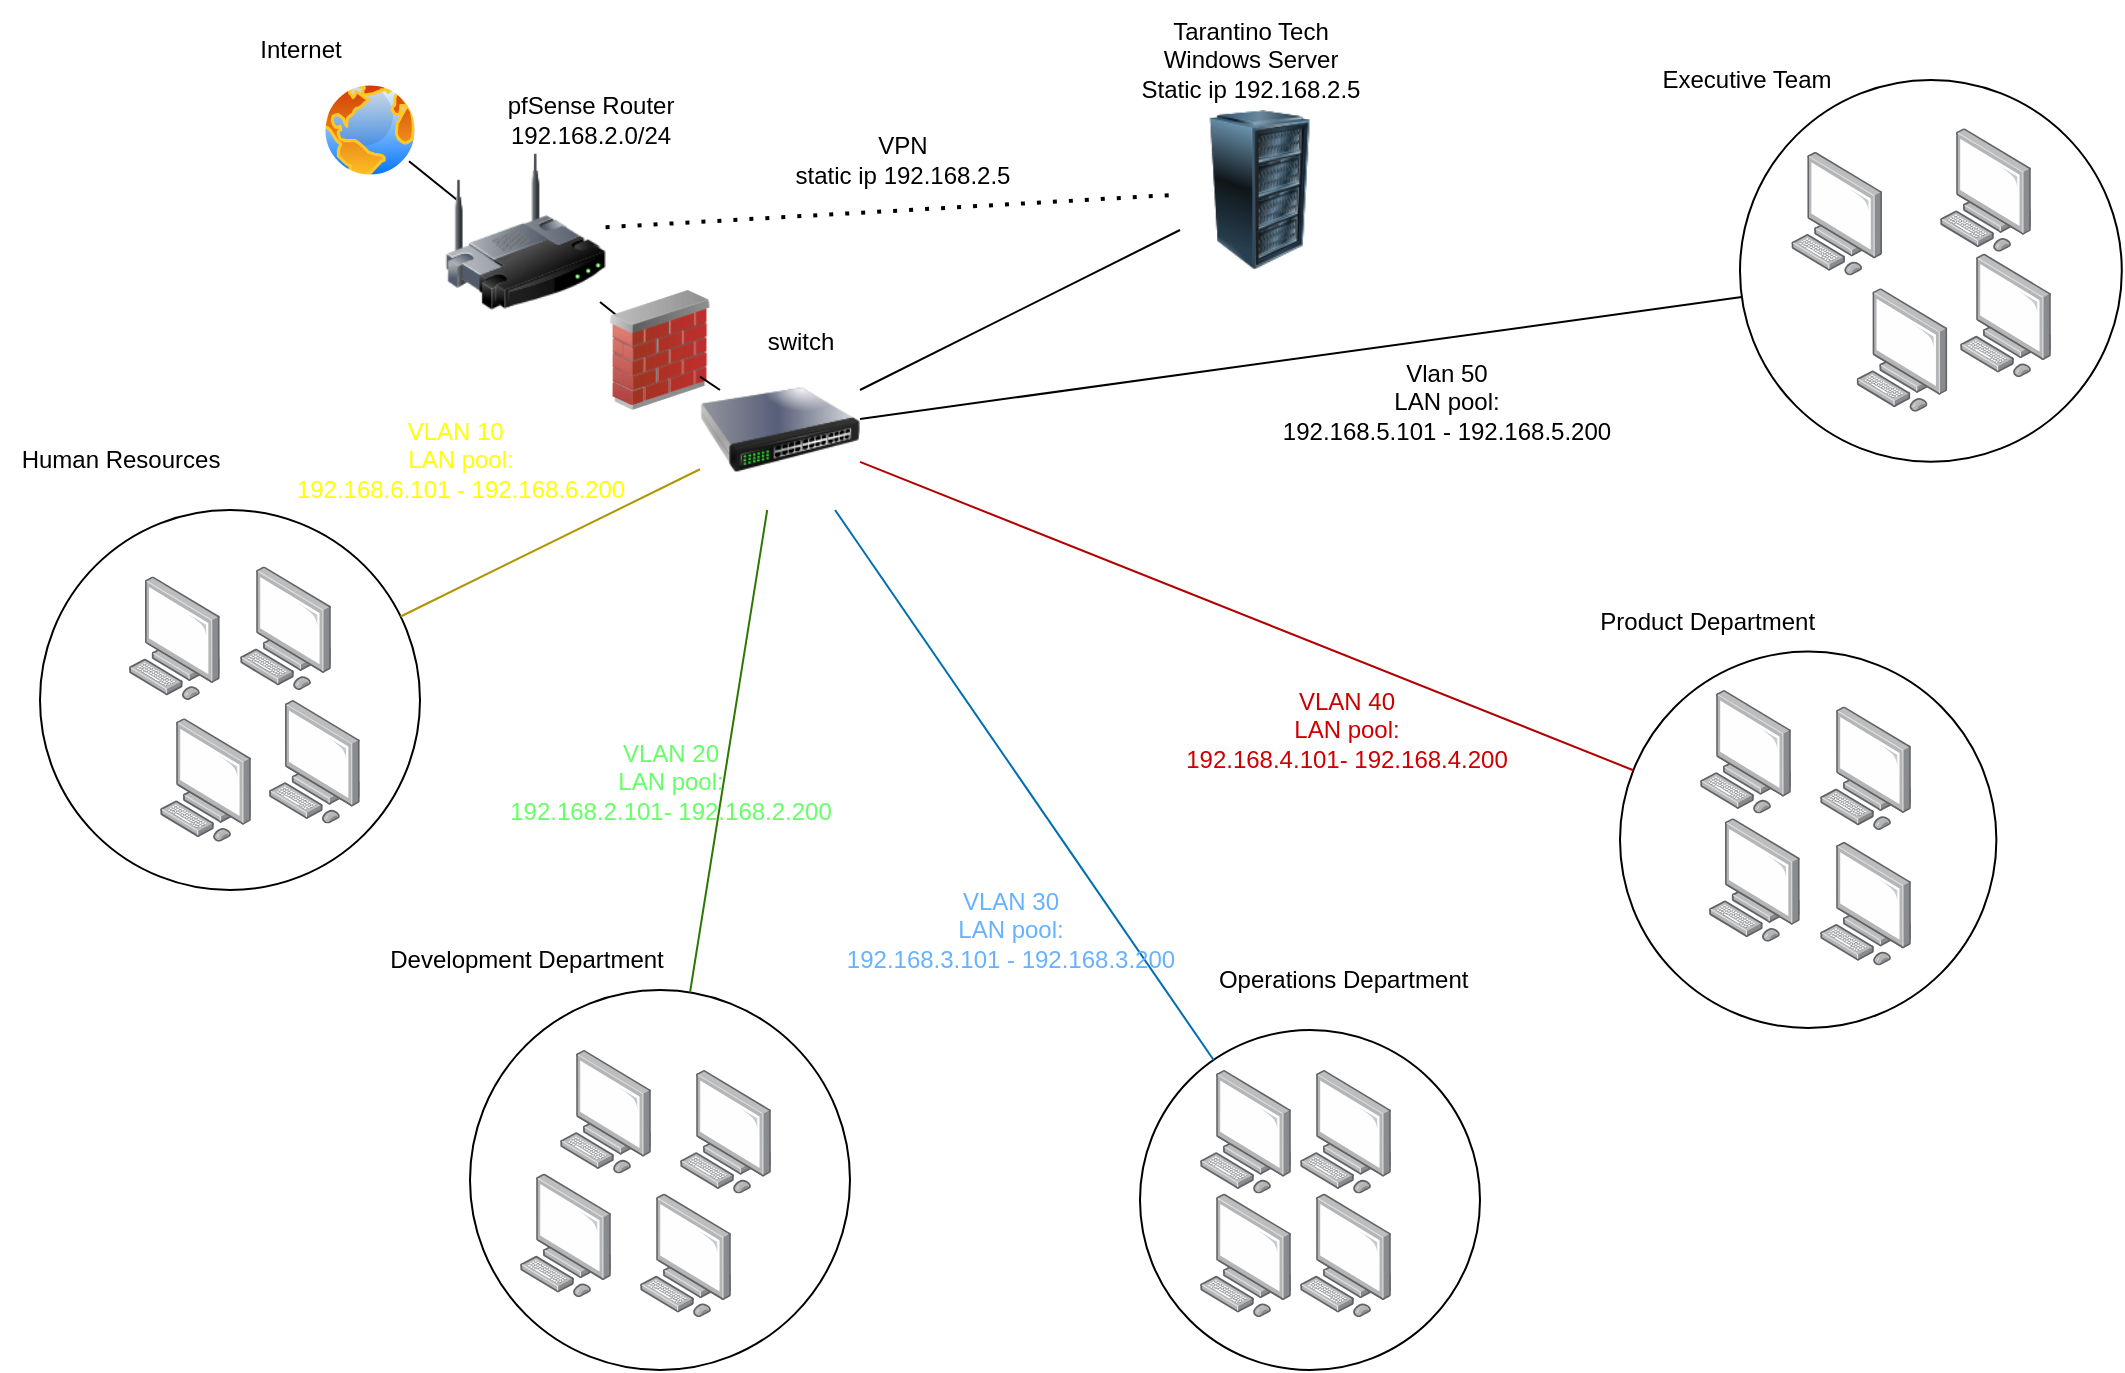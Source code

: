 <mxfile>
    <diagram id="SEbRtDJ4213BWorLaPYt" name="Page-1">
        <mxGraphModel dx="2236" dy="732" grid="1" gridSize="10" guides="1" tooltips="1" connect="1" arrows="1" fold="1" page="1" pageScale="1" pageWidth="850" pageHeight="1100" math="0" shadow="0">
            <root>
                <mxCell id="0"/>
                <mxCell id="1" parent="0"/>
                <mxCell id="2" value="" style="aspect=fixed;perimeter=ellipsePerimeter;html=1;align=center;shadow=0;dashed=0;spacingTop=3;image;image=img/lib/active_directory/internet_globe.svg;" vertex="1" parent="1">
                    <mxGeometry x="50" y="45.0" width="50" height="50" as="geometry"/>
                </mxCell>
                <mxCell id="5" value="" style="image;html=1;image=img/lib/clip_art/computers/Server_Rack_128x128.png" vertex="1" parent="1">
                    <mxGeometry x="480" y="60.0" width="80" height="80" as="geometry"/>
                </mxCell>
                <mxCell id="14" value="" style="points=[];aspect=fixed;html=1;align=center;shadow=0;dashed=0;image;image=img/lib/allied_telesis/computer_and_terminals/Personal_Computer.svg;" vertex="1" parent="1">
                    <mxGeometry x="150" y="591.8" width="45.6" height="61.8" as="geometry"/>
                </mxCell>
                <mxCell id="15" value="" style="points=[];aspect=fixed;html=1;align=center;shadow=0;dashed=0;image;image=img/lib/allied_telesis/computer_and_terminals/Personal_Computer.svg;" vertex="1" parent="1">
                    <mxGeometry x="170" y="530" width="45.6" height="61.8" as="geometry"/>
                </mxCell>
                <mxCell id="16" value="" style="points=[];aspect=fixed;html=1;align=center;shadow=0;dashed=0;image;image=img/lib/allied_telesis/computer_and_terminals/Personal_Computer.svg;" vertex="1" parent="1">
                    <mxGeometry x="490" y="601.8" width="45.6" height="61.8" as="geometry"/>
                </mxCell>
                <mxCell id="17" value="" style="points=[];aspect=fixed;html=1;align=center;shadow=0;dashed=0;image;image=img/lib/allied_telesis/computer_and_terminals/Personal_Computer.svg;" vertex="1" parent="1">
                    <mxGeometry x="540" y="601.8" width="45.6" height="61.8" as="geometry"/>
                </mxCell>
                <mxCell id="18" value="" style="points=[];aspect=fixed;html=1;align=center;shadow=0;dashed=0;image;image=img/lib/allied_telesis/computer_and_terminals/Personal_Computer.svg;" vertex="1" parent="1">
                    <mxGeometry x="490" y="540" width="45.6" height="61.8" as="geometry"/>
                </mxCell>
                <mxCell id="19" value="" style="points=[];aspect=fixed;html=1;align=center;shadow=0;dashed=0;image;image=img/lib/allied_telesis/computer_and_terminals/Personal_Computer.svg;" vertex="1" parent="1">
                    <mxGeometry x="540" y="540" width="45.6" height="61.8" as="geometry"/>
                </mxCell>
                <mxCell id="20" value="" style="points=[];aspect=fixed;html=1;align=center;shadow=0;dashed=0;image;image=img/lib/allied_telesis/computer_and_terminals/Personal_Computer.svg;" vertex="1" parent="1">
                    <mxGeometry x="24.4" y="355" width="45.6" height="61.8" as="geometry"/>
                </mxCell>
                <mxCell id="21" value="" style="points=[];aspect=fixed;html=1;align=center;shadow=0;dashed=0;image;image=img/lib/allied_telesis/computer_and_terminals/Personal_Computer.svg;" vertex="1" parent="1">
                    <mxGeometry x="-45.6" y="293.2" width="45.6" height="61.8" as="geometry"/>
                </mxCell>
                <mxCell id="22" value="" style="points=[];aspect=fixed;html=1;align=center;shadow=0;dashed=0;image;image=img/lib/allied_telesis/computer_and_terminals/Personal_Computer.svg;" vertex="1" parent="1">
                    <mxGeometry x="10" y="288.2" width="45.6" height="61.8" as="geometry"/>
                </mxCell>
                <mxCell id="23" value="" style="points=[];aspect=fixed;html=1;align=center;shadow=0;dashed=0;image;image=img/lib/allied_telesis/computer_and_terminals/Personal_Computer.svg;" vertex="1" parent="1">
                    <mxGeometry x="-30" y="364.1" width="45.6" height="61.8" as="geometry"/>
                </mxCell>
                <mxCell id="24" value="" style="points=[];aspect=fixed;html=1;align=center;shadow=0;dashed=0;image;image=img/lib/allied_telesis/computer_and_terminals/Personal_Computer.svg;" vertex="1" parent="1">
                    <mxGeometry x="744.4" y="414.1" width="45.6" height="61.8" as="geometry"/>
                </mxCell>
                <mxCell id="25" value="" style="points=[];aspect=fixed;html=1;align=center;shadow=0;dashed=0;image;image=img/lib/allied_telesis/computer_and_terminals/Personal_Computer.svg;" vertex="1" parent="1">
                    <mxGeometry x="800" y="425.9" width="45.6" height="61.8" as="geometry"/>
                </mxCell>
                <mxCell id="26" value="" style="points=[];aspect=fixed;html=1;align=center;shadow=0;dashed=0;image;image=img/lib/allied_telesis/computer_and_terminals/Personal_Computer.svg;" vertex="1" parent="1">
                    <mxGeometry x="740" y="350" width="45.6" height="61.8" as="geometry"/>
                </mxCell>
                <mxCell id="27" value="" style="points=[];aspect=fixed;html=1;align=center;shadow=0;dashed=0;image;image=img/lib/allied_telesis/computer_and_terminals/Personal_Computer.svg;" vertex="1" parent="1">
                    <mxGeometry x="800" y="358.2" width="45.6" height="61.8" as="geometry"/>
                </mxCell>
                <mxCell id="29" value="" style="points=[];aspect=fixed;html=1;align=center;shadow=0;dashed=0;image;image=img/lib/allied_telesis/computer_and_terminals/Personal_Computer.svg;" vertex="1" parent="1">
                    <mxGeometry x="210" y="601.8" width="45.6" height="61.8" as="geometry"/>
                </mxCell>
                <mxCell id="30" value="" style="points=[];aspect=fixed;html=1;align=center;shadow=0;dashed=0;image;image=img/lib/allied_telesis/computer_and_terminals/Personal_Computer.svg;" vertex="1" parent="1">
                    <mxGeometry x="230" y="540" width="45.6" height="61.8" as="geometry"/>
                </mxCell>
                <mxCell id="31" value="Product Department&amp;nbsp;" style="text;html=1;align=center;verticalAlign=middle;resizable=0;points=[];autosize=1;strokeColor=none;fillColor=none;" vertex="1" parent="1">
                    <mxGeometry x="680" y="300.8" width="130" height="30" as="geometry"/>
                </mxCell>
                <mxCell id="32" value="Operations Department&amp;nbsp;" style="text;html=1;align=center;verticalAlign=middle;resizable=0;points=[];autosize=1;strokeColor=none;fillColor=none;" vertex="1" parent="1">
                    <mxGeometry x="487.8" y="480" width="150" height="30" as="geometry"/>
                </mxCell>
                <mxCell id="33" value="Development Department" style="text;html=1;align=center;verticalAlign=middle;resizable=0;points=[];autosize=1;strokeColor=none;fillColor=none;" vertex="1" parent="1">
                    <mxGeometry x="72.8" y="470.0" width="160" height="30" as="geometry"/>
                </mxCell>
                <mxCell id="34" value="Human Resources" style="text;html=1;align=center;verticalAlign=middle;resizable=0;points=[];autosize=1;strokeColor=none;fillColor=none;" vertex="1" parent="1">
                    <mxGeometry x="-110" y="220" width="120" height="30" as="geometry"/>
                </mxCell>
                <mxCell id="35" value="" style="points=[];aspect=fixed;html=1;align=center;shadow=0;dashed=0;image;image=img/lib/allied_telesis/computer_and_terminals/Personal_Computer.svg;" vertex="1" parent="1">
                    <mxGeometry x="785.6" y="80.9" width="45.6" height="61.8" as="geometry"/>
                </mxCell>
                <mxCell id="36" value="" style="points=[];aspect=fixed;html=1;align=center;shadow=0;dashed=0;image;image=img/lib/allied_telesis/computer_and_terminals/Personal_Computer.svg;" vertex="1" parent="1">
                    <mxGeometry x="818.2" y="149.1" width="45.6" height="61.8" as="geometry"/>
                </mxCell>
                <mxCell id="37" value="" style="points=[];aspect=fixed;html=1;align=center;shadow=0;dashed=0;image;image=img/lib/allied_telesis/computer_and_terminals/Personal_Computer.svg;" vertex="1" parent="1">
                    <mxGeometry x="860" y="69.1" width="45.6" height="61.8" as="geometry"/>
                </mxCell>
                <mxCell id="38" value="" style="points=[];aspect=fixed;html=1;align=center;shadow=0;dashed=0;image;image=img/lib/allied_telesis/computer_and_terminals/Personal_Computer.svg;" vertex="1" parent="1">
                    <mxGeometry x="870" y="131.8" width="45.6" height="61.8" as="geometry"/>
                </mxCell>
                <mxCell id="39" value="Executive Team" style="text;html=1;align=center;verticalAlign=middle;resizable=0;points=[];autosize=1;strokeColor=none;fillColor=none;" vertex="1" parent="1">
                    <mxGeometry x="707.8" y="30" width="110" height="30" as="geometry"/>
                </mxCell>
                <mxCell id="40" value="" style="ellipse;whiteSpace=wrap;html=1;aspect=fixed;fillColor=none;" vertex="1" parent="1">
                    <mxGeometry x="-90" y="260" width="190" height="190" as="geometry"/>
                </mxCell>
                <mxCell id="41" value="" style="ellipse;whiteSpace=wrap;html=1;aspect=fixed;fillColor=none;" vertex="1" parent="1">
                    <mxGeometry x="125" y="500.0" width="190" height="190" as="geometry"/>
                </mxCell>
                <mxCell id="42" value="" style="ellipse;whiteSpace=wrap;html=1;aspect=fixed;fillColor=none;" vertex="1" parent="1">
                    <mxGeometry x="460" y="520" width="170" height="170" as="geometry"/>
                </mxCell>
                <mxCell id="43" value="" style="ellipse;whiteSpace=wrap;html=1;aspect=fixed;fillColor=none;" vertex="1" parent="1">
                    <mxGeometry x="700" y="330.8" width="188.2" height="188.2" as="geometry"/>
                </mxCell>
                <mxCell id="44" value="" style="ellipse;whiteSpace=wrap;html=1;aspect=fixed;fillColor=none;" vertex="1" parent="1">
                    <mxGeometry x="760.0" y="45" width="190.9" height="190.9" as="geometry"/>
                </mxCell>
                <mxCell id="45" value="Internet" style="text;html=1;align=center;verticalAlign=middle;resizable=0;points=[];autosize=1;strokeColor=none;fillColor=none;" vertex="1" parent="1">
                    <mxGeometry x="10" y="15" width="60" height="30" as="geometry"/>
                </mxCell>
                <mxCell id="47" value="" style="endArrow=none;html=1;startArrow=none;" edge="1" parent="1" source="51" target="5">
                    <mxGeometry width="50" height="50" relative="1" as="geometry">
                        <mxPoint x="480" y="360" as="sourcePoint"/>
                        <mxPoint x="530" y="310" as="targetPoint"/>
                    </mxGeometry>
                </mxCell>
                <mxCell id="48" value="" style="endArrow=none;html=1;" edge="1" parent="1" target="4">
                    <mxGeometry width="50" height="50" relative="1" as="geometry">
                        <mxPoint x="200" y="164" as="sourcePoint"/>
                        <mxPoint x="375" y="263.07" as="targetPoint"/>
                    </mxGeometry>
                </mxCell>
                <mxCell id="4" value="" style="image;html=1;image=img/lib/clip_art/networking/Firewall_02_128x128.png" vertex="1" parent="1">
                    <mxGeometry x="190" y="150.0" width="60" height="60" as="geometry"/>
                </mxCell>
                <mxCell id="50" value="" style="endArrow=none;html=1;" edge="1" parent="1" source="2">
                    <mxGeometry width="50" height="50" relative="1" as="geometry">
                        <mxPoint x="480" y="360" as="sourcePoint"/>
                        <mxPoint x="120" y="106.154" as="targetPoint"/>
                    </mxGeometry>
                </mxCell>
                <mxCell id="52" value="" style="endArrow=none;html=1;startArrow=none;" edge="1" parent="1" source="4" target="51">
                    <mxGeometry width="50" height="50" relative="1" as="geometry">
                        <mxPoint x="240" y="187.101" as="sourcePoint"/>
                        <mxPoint x="292.8" y="217.199" as="targetPoint"/>
                    </mxGeometry>
                </mxCell>
                <mxCell id="51" value="" style="image;html=1;image=img/lib/clip_art/networking/Switch_128x128.png;fillColor=none;" vertex="1" parent="1">
                    <mxGeometry x="240" y="180" width="80" height="80" as="geometry"/>
                </mxCell>
                <mxCell id="53" value="Tarantino Tech &lt;br&gt;Windows Server&lt;br&gt;Static ip 192.168.2.5" style="text;html=1;align=center;verticalAlign=middle;resizable=0;points=[];autosize=1;strokeColor=none;fillColor=none;" vertex="1" parent="1">
                    <mxGeometry x="450" y="5" width="130" height="60" as="geometry"/>
                </mxCell>
                <mxCell id="54" value="" style="endArrow=none;html=1;fillColor=#e3c800;strokeColor=#B09500;" edge="1" parent="1" source="40" target="51">
                    <mxGeometry width="50" height="50" relative="1" as="geometry">
                        <mxPoint x="480" y="360" as="sourcePoint"/>
                        <mxPoint x="530" y="310" as="targetPoint"/>
                    </mxGeometry>
                </mxCell>
                <mxCell id="55" value="" style="endArrow=none;html=1;fillColor=#60a917;strokeColor=#2D7600;" edge="1" parent="1" source="51" target="41">
                    <mxGeometry width="50" height="50" relative="1" as="geometry">
                        <mxPoint x="480" y="360" as="sourcePoint"/>
                        <mxPoint x="530" y="310" as="targetPoint"/>
                    </mxGeometry>
                </mxCell>
                <mxCell id="56" value="" style="endArrow=none;html=1;fillColor=#1ba1e2;strokeColor=#006EAF;" edge="1" parent="1" source="51" target="42">
                    <mxGeometry width="50" height="50" relative="1" as="geometry">
                        <mxPoint x="480" y="360" as="sourcePoint"/>
                        <mxPoint x="530" y="310" as="targetPoint"/>
                    </mxGeometry>
                </mxCell>
                <mxCell id="57" value="" style="endArrow=none;html=1;fillColor=#e51400;strokeColor=#B20000;" edge="1" parent="1" source="51" target="43">
                    <mxGeometry width="50" height="50" relative="1" as="geometry">
                        <mxPoint x="480" y="360" as="sourcePoint"/>
                        <mxPoint x="530" y="310" as="targetPoint"/>
                    </mxGeometry>
                </mxCell>
                <mxCell id="59" value="" style="endArrow=none;html=1;" edge="1" parent="1" source="44" target="51">
                    <mxGeometry width="50" height="50" relative="1" as="geometry">
                        <mxPoint x="480" y="360" as="sourcePoint"/>
                        <mxPoint x="530" y="310" as="targetPoint"/>
                    </mxGeometry>
                </mxCell>
                <mxCell id="60" value="" style="image;html=1;image=img/lib/clip_art/networking/Wireless_Router_128x128.png;fillColor=none;" vertex="1" parent="1">
                    <mxGeometry x="112.8" y="80.9" width="80" height="80" as="geometry"/>
                </mxCell>
                <mxCell id="63" value="" style="endArrow=none;dashed=1;html=1;dashPattern=1 3;strokeWidth=2;" edge="1" parent="1" source="60" target="5">
                    <mxGeometry width="50" height="50" relative="1" as="geometry">
                        <mxPoint x="480" y="360" as="sourcePoint"/>
                        <mxPoint x="530" y="310" as="targetPoint"/>
                    </mxGeometry>
                </mxCell>
                <mxCell id="64" value="VPN&lt;br&gt;static ip 192.168.2.5" style="text;html=1;align=center;verticalAlign=middle;resizable=0;points=[];autosize=1;strokeColor=none;fillColor=none;" vertex="1" parent="1">
                    <mxGeometry x="275.6" y="65" width="130" height="40" as="geometry"/>
                </mxCell>
                <mxCell id="65" value="&lt;font color=&quot;#ffff00&quot;&gt;VLAN 10&lt;span style=&quot;white-space: pre;&quot;&gt;&#9;&lt;/span&gt;&lt;br&gt;LAN pool:&lt;br&gt;192.168.6.101 - 192.168.6.200&lt;/font&gt;" style="text;html=1;align=center;verticalAlign=middle;resizable=0;points=[];autosize=1;strokeColor=none;fillColor=none;" vertex="1" parent="1">
                    <mxGeometry x="25" y="205" width="190" height="60" as="geometry"/>
                </mxCell>
                <mxCell id="66" value="&lt;font color=&quot;#66ff66&quot;&gt;VLAN 20&lt;br&gt;LAN pool:&lt;br&gt;192.168.2.101- 192.168.2.200&lt;/font&gt;" style="text;html=1;align=center;verticalAlign=middle;resizable=0;points=[];autosize=1;strokeColor=none;fillColor=none;rotation=0;" vertex="1" parent="1">
                    <mxGeometry x="135" y="365.9" width="180" height="60" as="geometry"/>
                </mxCell>
                <mxCell id="67" value="&lt;font color=&quot;#66b2ff&quot;&gt;VLAN 30&lt;br&gt;LAN pool: &lt;br&gt;192.168.3.101 - 192.168.3.200&lt;/font&gt;" style="text;html=1;align=center;verticalAlign=middle;resizable=0;points=[];autosize=1;" vertex="1" parent="1">
                    <mxGeometry x="300" y="440" width="190" height="60" as="geometry"/>
                </mxCell>
                <mxCell id="68" value="&lt;font color=&quot;#cc0000&quot;&gt;VLAN 40&lt;br&gt;LAN pool:&lt;br&gt;192.168.4.101- 192.168.4.200&lt;/font&gt;" style="text;html=1;align=center;verticalAlign=middle;resizable=0;points=[];autosize=1;strokeColor=none;fillColor=none;" vertex="1" parent="1">
                    <mxGeometry x="472.8" y="340" width="180" height="60" as="geometry"/>
                </mxCell>
                <mxCell id="69" value="Vlan 50&lt;br&gt;LAN pool:&lt;br&gt;192.168.5.101 - 192.168.5.200" style="text;html=1;align=center;verticalAlign=middle;resizable=0;points=[];autosize=1;strokeColor=none;fillColor=none;" vertex="1" parent="1">
                    <mxGeometry x="517.8" y="175.9" width="190" height="60" as="geometry"/>
                </mxCell>
                <mxCell id="70" value="pfSense Router&lt;br&gt;192.168.2.0/24" style="text;html=1;align=center;verticalAlign=middle;resizable=0;points=[];autosize=1;strokeColor=none;fillColor=none;" vertex="1" parent="1">
                    <mxGeometry x="130" y="45" width="110" height="40" as="geometry"/>
                </mxCell>
                <mxCell id="72" value="switch" style="text;html=1;align=center;verticalAlign=middle;resizable=0;points=[];autosize=1;strokeColor=none;fillColor=none;" vertex="1" parent="1">
                    <mxGeometry x="260" y="160.9" width="60" height="30" as="geometry"/>
                </mxCell>
            </root>
        </mxGraphModel>
    </diagram>
</mxfile>